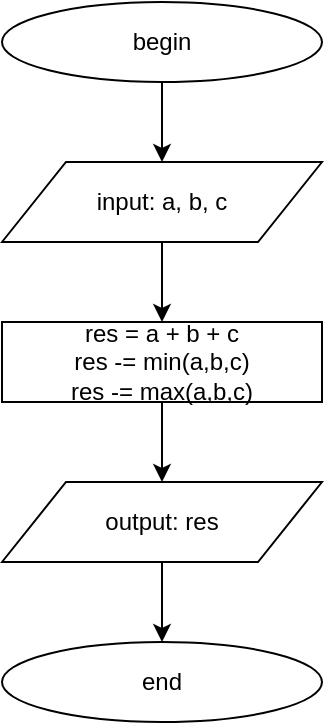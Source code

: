 <mxfile version="12.3.3" type="device" pages="1"><diagram id="iNkYK--J2mN0NQw7VPq_" name="Page-1"><mxGraphModel dx="1342" dy="589" grid="1" gridSize="10" guides="1" tooltips="1" connect="1" arrows="1" fold="1" page="1" pageScale="1" pageWidth="827" pageHeight="1169" math="0" shadow="0"><root><mxCell id="0"/><mxCell id="1" parent="0"/><mxCell id="BtTUz7xhB9KB8T2oxXSq-8" style="edgeStyle=orthogonalEdgeStyle;rounded=0;orthogonalLoop=1;jettySize=auto;html=1;exitX=0.5;exitY=1;exitDx=0;exitDy=0;" edge="1" parent="1" source="BtTUz7xhB9KB8T2oxXSq-1" target="BtTUz7xhB9KB8T2oxXSq-2"><mxGeometry relative="1" as="geometry"/></mxCell><mxCell id="BtTUz7xhB9KB8T2oxXSq-1" value="begin" style="ellipse;whiteSpace=wrap;html=1;" vertex="1" parent="1"><mxGeometry x="320" y="80" width="160" height="40" as="geometry"/></mxCell><mxCell id="BtTUz7xhB9KB8T2oxXSq-3" style="edgeStyle=orthogonalEdgeStyle;rounded=0;orthogonalLoop=1;jettySize=auto;html=1;" edge="1" parent="1" source="BtTUz7xhB9KB8T2oxXSq-2" target="BtTUz7xhB9KB8T2oxXSq-4"><mxGeometry relative="1" as="geometry"><mxPoint x="400" y="240" as="targetPoint"/></mxGeometry></mxCell><mxCell id="BtTUz7xhB9KB8T2oxXSq-2" value="input: a, b, c" style="shape=parallelogram;perimeter=parallelogramPerimeter;whiteSpace=wrap;html=1;" vertex="1" parent="1"><mxGeometry x="320" y="160" width="160" height="40" as="geometry"/></mxCell><mxCell id="BtTUz7xhB9KB8T2oxXSq-5" style="edgeStyle=orthogonalEdgeStyle;rounded=0;orthogonalLoop=1;jettySize=auto;html=1;exitX=0.5;exitY=1;exitDx=0;exitDy=0;" edge="1" parent="1" source="BtTUz7xhB9KB8T2oxXSq-4"><mxGeometry relative="1" as="geometry"><mxPoint x="400" y="320" as="targetPoint"/></mxGeometry></mxCell><mxCell id="BtTUz7xhB9KB8T2oxXSq-4" value="res = a + b + c&lt;br&gt;res -= min(a,b,c)&lt;br&gt;res -= max(a,b,c)" style="rounded=0;whiteSpace=wrap;html=1;" vertex="1" parent="1"><mxGeometry x="320" y="240" width="160" height="40" as="geometry"/></mxCell><mxCell id="BtTUz7xhB9KB8T2oxXSq-10" style="edgeStyle=orthogonalEdgeStyle;rounded=0;orthogonalLoop=1;jettySize=auto;html=1;exitX=0.5;exitY=1;exitDx=0;exitDy=0;entryX=0.5;entryY=0;entryDx=0;entryDy=0;" edge="1" parent="1" source="BtTUz7xhB9KB8T2oxXSq-7" target="BtTUz7xhB9KB8T2oxXSq-9"><mxGeometry relative="1" as="geometry"/></mxCell><mxCell id="BtTUz7xhB9KB8T2oxXSq-7" value="output: res" style="shape=parallelogram;perimeter=parallelogramPerimeter;whiteSpace=wrap;html=1;" vertex="1" parent="1"><mxGeometry x="320" y="320" width="160" height="40" as="geometry"/></mxCell><mxCell id="BtTUz7xhB9KB8T2oxXSq-9" value="end" style="ellipse;whiteSpace=wrap;html=1;" vertex="1" parent="1"><mxGeometry x="320" y="400" width="160" height="40" as="geometry"/></mxCell></root></mxGraphModel></diagram></mxfile>